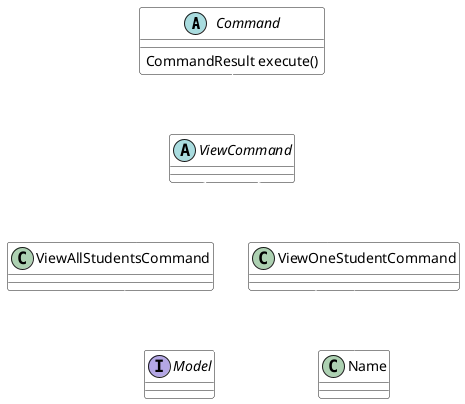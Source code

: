 @startuml

skinparam arrowThickness 1.1
skinparam arrowColor SCRAPER_COLOR
skinparam classBackgroundColor SCRAPER_COLOR

abstract class Command {
CommandResult execute()
}
abstract class ViewCommand
class ViewAllStudentsCommand
class ViewOneStudentCommand
interface Model
class Name

Command <|-- ViewCommand

ViewCommand <|-- ViewAllStudentsCommand
ViewCommand <|-- ViewOneStudentCommand

ViewAllStudentsCommand ..> Model
ViewOneStudentCommand ..> Model
ViewOneStudentCommand ..> Name

@enduml
